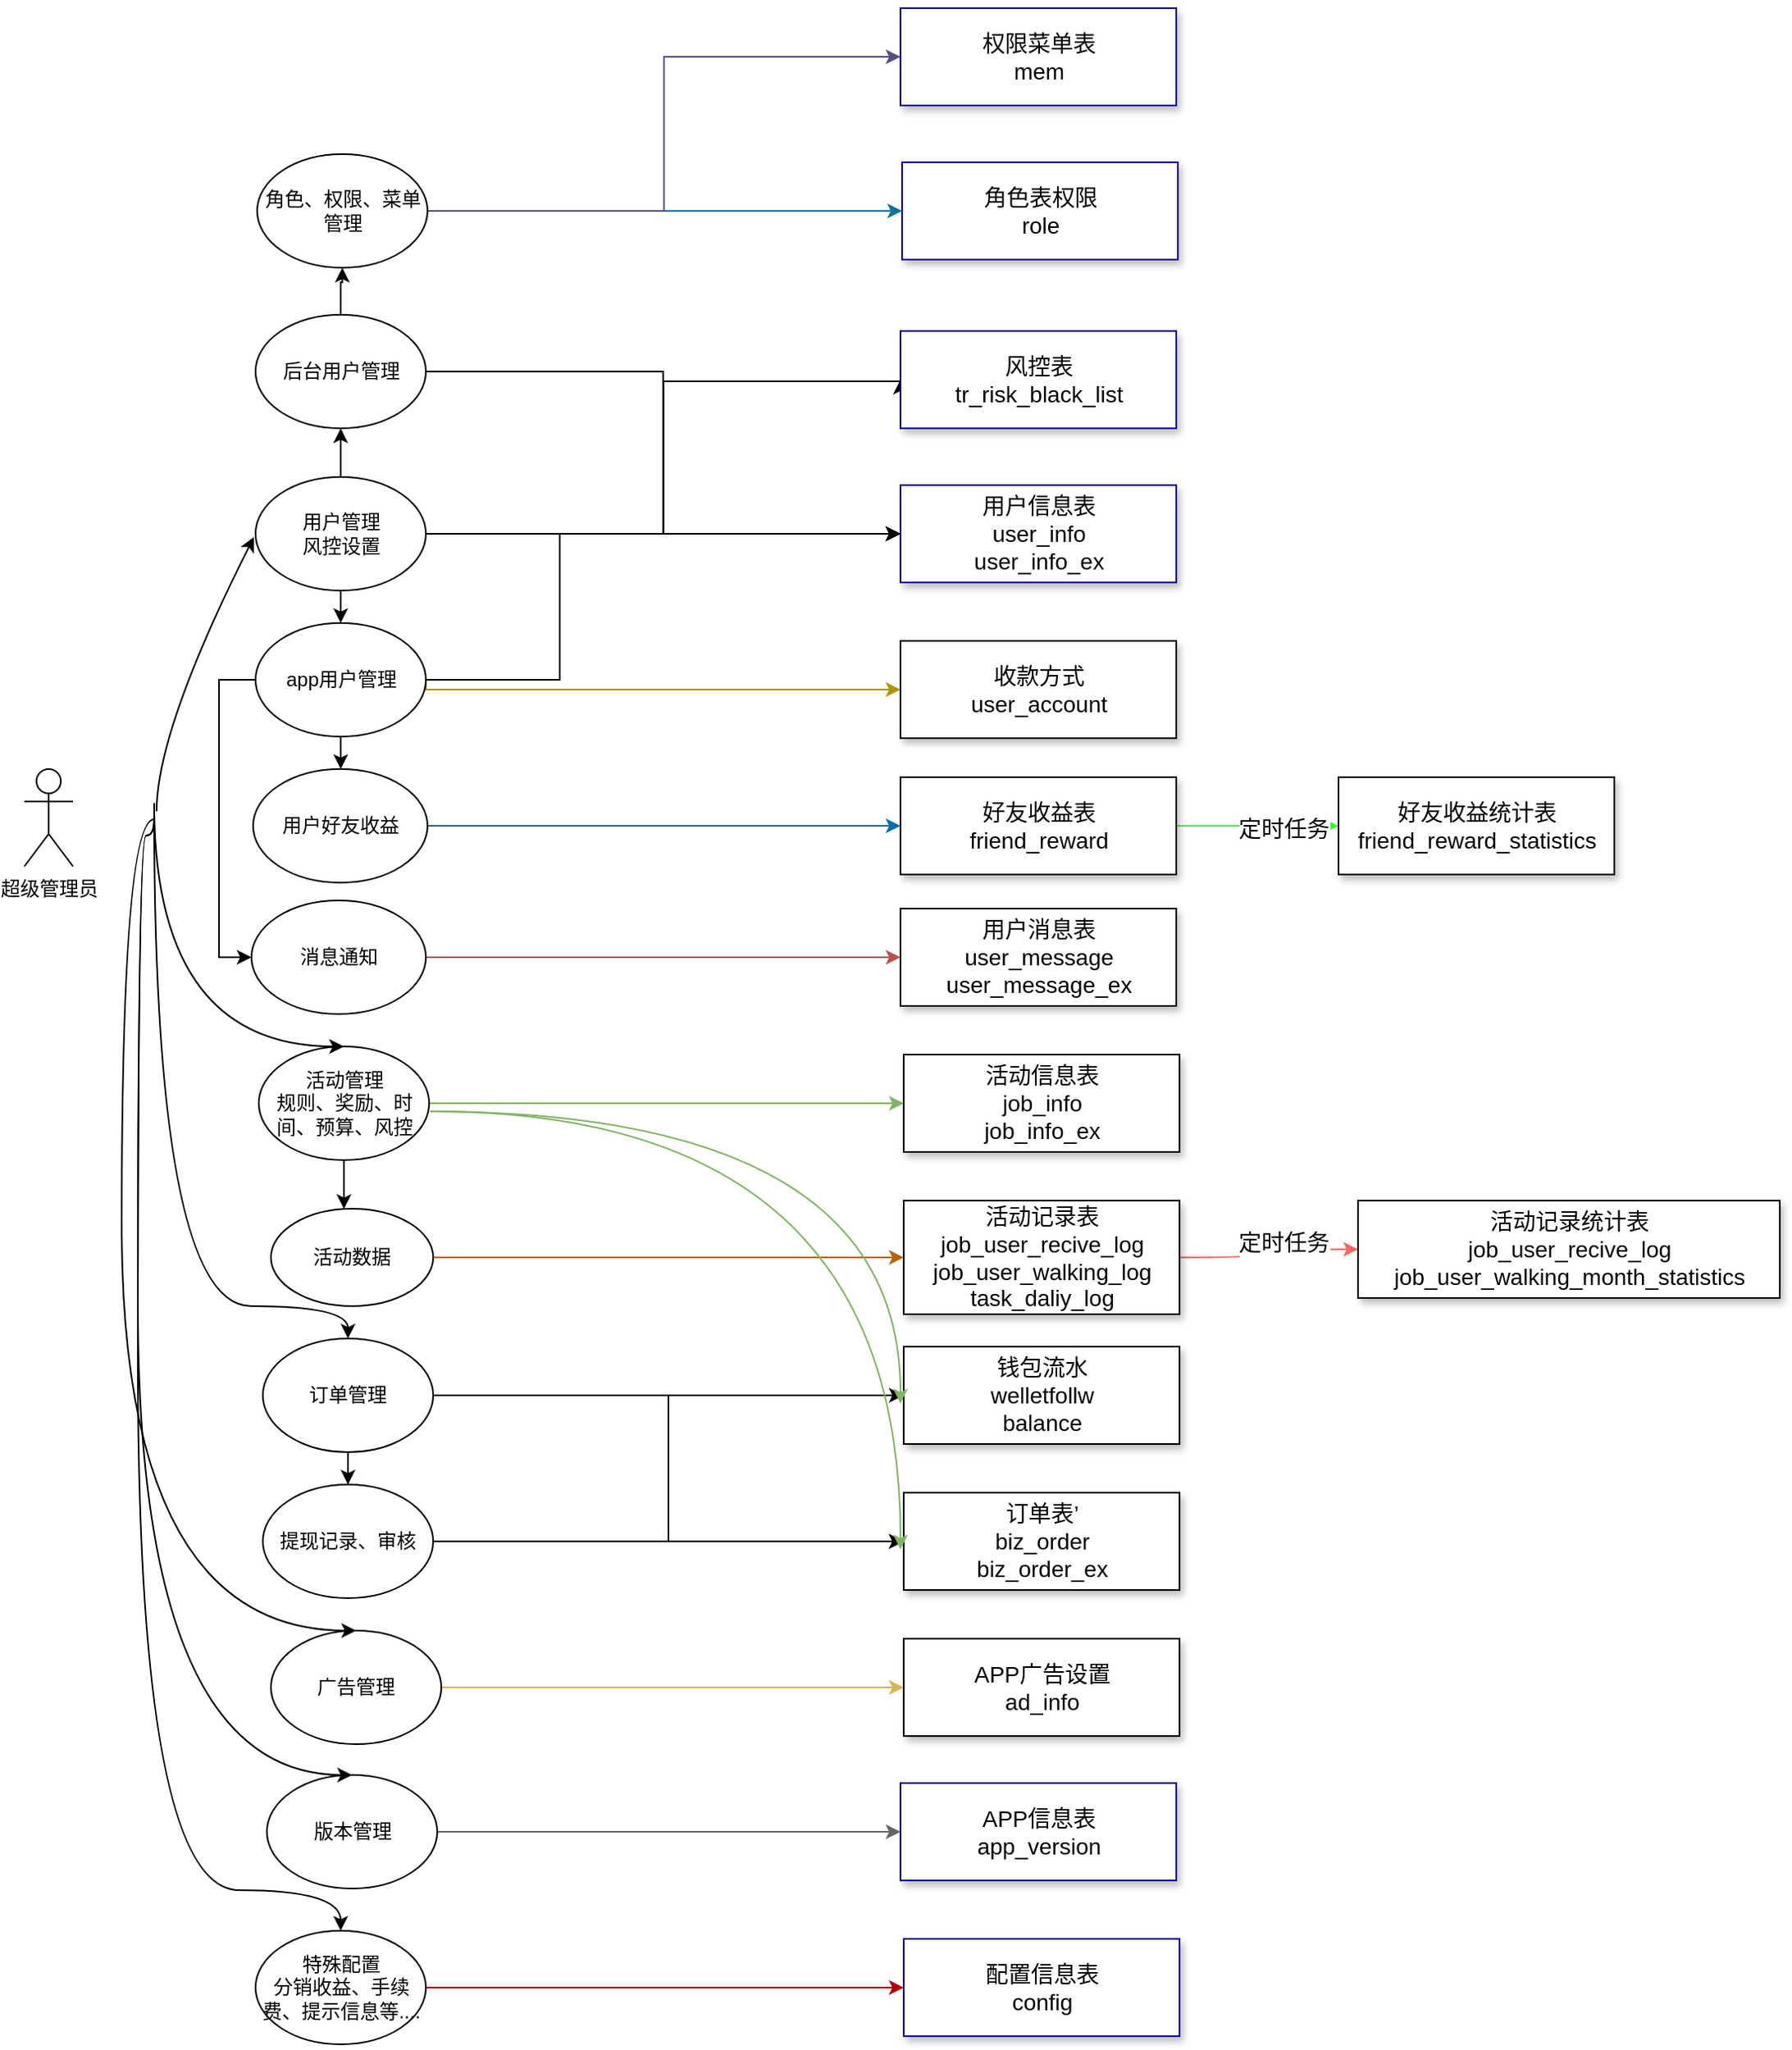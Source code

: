 <mxfile version="21.0.2" type="github">
  <diagram name="第 1 页" id="gZ24B_-ZByDiLzNrPH0H">
    <mxGraphModel dx="2074" dy="1119" grid="1" gridSize="10" guides="1" tooltips="1" connect="1" arrows="1" fold="1" page="1" pageScale="1" pageWidth="827" pageHeight="1169" math="0" shadow="0">
      <root>
        <mxCell id="0" />
        <mxCell id="1" parent="0" />
        <mxCell id="1HTCRGwQ664eHPj0kxUN-4" value="超级管理员" style="shape=umlActor;verticalLabelPosition=bottom;verticalAlign=top;html=1;outlineConnect=0;" vertex="1" parent="1">
          <mxGeometry x="90" y="559" width="30" height="60" as="geometry" />
        </mxCell>
        <mxCell id="1HTCRGwQ664eHPj0kxUN-128" style="edgeStyle=orthogonalEdgeStyle;rounded=0;orthogonalLoop=1;jettySize=auto;html=1;exitX=1;exitY=0.5;exitDx=0;exitDy=0;entryX=0;entryY=0.5;entryDx=0;entryDy=0;fillColor=#b1ddf0;strokeColor=#10739e;" edge="1" parent="1" source="1HTCRGwQ664eHPj0kxUN-5" target="1HTCRGwQ664eHPj0kxUN-124">
          <mxGeometry relative="1" as="geometry" />
        </mxCell>
        <mxCell id="1HTCRGwQ664eHPj0kxUN-129" style="edgeStyle=orthogonalEdgeStyle;rounded=0;orthogonalLoop=1;jettySize=auto;html=1;exitX=1;exitY=0.5;exitDx=0;exitDy=0;entryX=0;entryY=0.5;entryDx=0;entryDy=0;fillColor=#d0cee2;strokeColor=#56517e;" edge="1" parent="1" source="1HTCRGwQ664eHPj0kxUN-5" target="1HTCRGwQ664eHPj0kxUN-126">
          <mxGeometry relative="1" as="geometry" />
        </mxCell>
        <mxCell id="1HTCRGwQ664eHPj0kxUN-5" value="角色、权限、菜单管理" style="ellipse;whiteSpace=wrap;html=1;" vertex="1" parent="1">
          <mxGeometry x="233.5" y="180" width="105" height="70" as="geometry" />
        </mxCell>
        <mxCell id="1HTCRGwQ664eHPj0kxUN-30" value="" style="edgeStyle=orthogonalEdgeStyle;rounded=0;orthogonalLoop=1;jettySize=auto;html=1;" edge="1" parent="1" source="1HTCRGwQ664eHPj0kxUN-15" target="1HTCRGwQ664eHPj0kxUN-5">
          <mxGeometry relative="1" as="geometry" />
        </mxCell>
        <mxCell id="1HTCRGwQ664eHPj0kxUN-123" style="edgeStyle=orthogonalEdgeStyle;rounded=0;orthogonalLoop=1;jettySize=auto;html=1;entryX=0;entryY=0.5;entryDx=0;entryDy=0;" edge="1" parent="1" source="1HTCRGwQ664eHPj0kxUN-15" target="1HTCRGwQ664eHPj0kxUN-69">
          <mxGeometry relative="1" as="geometry" />
        </mxCell>
        <mxCell id="1HTCRGwQ664eHPj0kxUN-15" value="后台用户管理" style="ellipse;whiteSpace=wrap;html=1;" vertex="1" parent="1">
          <mxGeometry x="232.5" y="279" width="105" height="70" as="geometry" />
        </mxCell>
        <mxCell id="1HTCRGwQ664eHPj0kxUN-40" value="" style="edgeStyle=orthogonalEdgeStyle;rounded=0;orthogonalLoop=1;jettySize=auto;html=1;" edge="1" parent="1" source="1HTCRGwQ664eHPj0kxUN-33" target="1HTCRGwQ664eHPj0kxUN-34">
          <mxGeometry relative="1" as="geometry">
            <Array as="points">
              <mxPoint x="287" y="880" />
              <mxPoint x="287" y="880" />
            </Array>
          </mxGeometry>
        </mxCell>
        <mxCell id="1HTCRGwQ664eHPj0kxUN-99" style="edgeStyle=orthogonalEdgeStyle;rounded=0;orthogonalLoop=1;jettySize=auto;html=1;entryX=0;entryY=0.5;entryDx=0;entryDy=0;fillColor=#d5e8d4;strokeColor=#82b366;" edge="1" parent="1" source="1HTCRGwQ664eHPj0kxUN-33" target="1HTCRGwQ664eHPj0kxUN-71">
          <mxGeometry relative="1" as="geometry" />
        </mxCell>
        <mxCell id="1HTCRGwQ664eHPj0kxUN-33" value="活动管理&lt;br&gt;规则、奖励、时间、预算、风控" style="ellipse;whiteSpace=wrap;html=1;" vertex="1" parent="1">
          <mxGeometry x="234.5" y="730" width="105" height="70" as="geometry" />
        </mxCell>
        <mxCell id="1HTCRGwQ664eHPj0kxUN-116" style="edgeStyle=orthogonalEdgeStyle;rounded=0;orthogonalLoop=1;jettySize=auto;html=1;entryX=0;entryY=0.5;entryDx=0;entryDy=0;fillColor=#fad7ac;strokeColor=#b46504;" edge="1" parent="1" source="1HTCRGwQ664eHPj0kxUN-34" target="1HTCRGwQ664eHPj0kxUN-74">
          <mxGeometry relative="1" as="geometry" />
        </mxCell>
        <mxCell id="1HTCRGwQ664eHPj0kxUN-34" value="活动数据" style="ellipse;whiteSpace=wrap;html=1;" vertex="1" parent="1">
          <mxGeometry x="242" y="830" width="100" height="60" as="geometry" />
        </mxCell>
        <mxCell id="1HTCRGwQ664eHPj0kxUN-46" value="" style="edgeStyle=orthogonalEdgeStyle;rounded=0;orthogonalLoop=1;jettySize=auto;html=1;" edge="1" parent="1" source="1HTCRGwQ664eHPj0kxUN-44" target="1HTCRGwQ664eHPj0kxUN-15">
          <mxGeometry relative="1" as="geometry" />
        </mxCell>
        <mxCell id="1HTCRGwQ664eHPj0kxUN-49" style="edgeStyle=orthogonalEdgeStyle;rounded=0;orthogonalLoop=1;jettySize=auto;html=1;exitX=0.5;exitY=1;exitDx=0;exitDy=0;entryX=0.5;entryY=0;entryDx=0;entryDy=0;" edge="1" parent="1" source="1HTCRGwQ664eHPj0kxUN-44" target="1HTCRGwQ664eHPj0kxUN-48">
          <mxGeometry relative="1" as="geometry" />
        </mxCell>
        <mxCell id="1HTCRGwQ664eHPj0kxUN-118" style="edgeStyle=orthogonalEdgeStyle;rounded=0;orthogonalLoop=1;jettySize=auto;html=1;entryX=0;entryY=0.5;entryDx=0;entryDy=0;" edge="1" parent="1" source="1HTCRGwQ664eHPj0kxUN-44" target="1HTCRGwQ664eHPj0kxUN-69">
          <mxGeometry relative="1" as="geometry" />
        </mxCell>
        <mxCell id="1HTCRGwQ664eHPj0kxUN-119" style="edgeStyle=orthogonalEdgeStyle;rounded=0;orthogonalLoop=1;jettySize=auto;html=1;exitX=1;exitY=0.5;exitDx=0;exitDy=0;entryX=0;entryY=0.5;entryDx=0;entryDy=0;" edge="1" parent="1" source="1HTCRGwQ664eHPj0kxUN-44" target="1HTCRGwQ664eHPj0kxUN-70">
          <mxGeometry relative="1" as="geometry">
            <Array as="points">
              <mxPoint x="484" y="414" />
              <mxPoint x="484" y="320" />
            </Array>
          </mxGeometry>
        </mxCell>
        <mxCell id="1HTCRGwQ664eHPj0kxUN-44" value="用户管理&lt;br&gt;风控设置" style="ellipse;whiteSpace=wrap;html=1;" vertex="1" parent="1">
          <mxGeometry x="232.5" y="379" width="105" height="70" as="geometry" />
        </mxCell>
        <mxCell id="1HTCRGwQ664eHPj0kxUN-51" value="" style="edgeStyle=orthogonalEdgeStyle;rounded=0;orthogonalLoop=1;jettySize=auto;html=1;" edge="1" parent="1" source="1HTCRGwQ664eHPj0kxUN-48" target="1HTCRGwQ664eHPj0kxUN-50">
          <mxGeometry relative="1" as="geometry" />
        </mxCell>
        <mxCell id="1HTCRGwQ664eHPj0kxUN-122" style="edgeStyle=orthogonalEdgeStyle;rounded=0;orthogonalLoop=1;jettySize=auto;html=1;exitX=1;exitY=0.5;exitDx=0;exitDy=0;entryX=0;entryY=0.5;entryDx=0;entryDy=0;" edge="1" parent="1" source="1HTCRGwQ664eHPj0kxUN-48" target="1HTCRGwQ664eHPj0kxUN-69">
          <mxGeometry relative="1" as="geometry">
            <Array as="points">
              <mxPoint x="420" y="504" />
              <mxPoint x="420" y="414" />
            </Array>
          </mxGeometry>
        </mxCell>
        <mxCell id="1HTCRGwQ664eHPj0kxUN-136" style="edgeStyle=orthogonalEdgeStyle;rounded=0;orthogonalLoop=1;jettySize=auto;html=1;exitX=1;exitY=0.5;exitDx=0;exitDy=0;entryX=0;entryY=0.5;entryDx=0;entryDy=0;fillColor=#e3c800;strokeColor=#B09500;" edge="1" parent="1" source="1HTCRGwQ664eHPj0kxUN-48" target="1HTCRGwQ664eHPj0kxUN-85">
          <mxGeometry relative="1" as="geometry">
            <Array as="points">
              <mxPoint x="338" y="510" />
              <mxPoint x="600" y="510" />
            </Array>
          </mxGeometry>
        </mxCell>
        <mxCell id="1HTCRGwQ664eHPj0kxUN-143" style="edgeStyle=orthogonalEdgeStyle;rounded=0;orthogonalLoop=1;jettySize=auto;html=1;exitX=0;exitY=0.5;exitDx=0;exitDy=0;entryX=0;entryY=0.5;entryDx=0;entryDy=0;" edge="1" parent="1" source="1HTCRGwQ664eHPj0kxUN-48" target="1HTCRGwQ664eHPj0kxUN-134">
          <mxGeometry relative="1" as="geometry" />
        </mxCell>
        <mxCell id="1HTCRGwQ664eHPj0kxUN-48" value="app用户管理" style="ellipse;whiteSpace=wrap;html=1;" vertex="1" parent="1">
          <mxGeometry x="232.5" y="469" width="105" height="70" as="geometry" />
        </mxCell>
        <mxCell id="1HTCRGwQ664eHPj0kxUN-117" style="edgeStyle=orthogonalEdgeStyle;rounded=0;orthogonalLoop=1;jettySize=auto;html=1;exitX=1;exitY=0.5;exitDx=0;exitDy=0;entryX=0;entryY=0.5;entryDx=0;entryDy=0;fillColor=#1ba1e2;strokeColor=#006EAF;" edge="1" parent="1" source="1HTCRGwQ664eHPj0kxUN-50" target="1HTCRGwQ664eHPj0kxUN-80">
          <mxGeometry relative="1" as="geometry" />
        </mxCell>
        <mxCell id="1HTCRGwQ664eHPj0kxUN-50" value="用户好友收益" style="ellipse;whiteSpace=wrap;html=1;" vertex="1" parent="1">
          <mxGeometry x="231" y="559" width="107.5" height="70" as="geometry" />
        </mxCell>
        <mxCell id="1HTCRGwQ664eHPj0kxUN-57" value="" style="edgeStyle=orthogonalEdgeStyle;rounded=0;orthogonalLoop=1;jettySize=auto;html=1;" edge="1" parent="1" source="1HTCRGwQ664eHPj0kxUN-53" target="1HTCRGwQ664eHPj0kxUN-54">
          <mxGeometry relative="1" as="geometry" />
        </mxCell>
        <mxCell id="1HTCRGwQ664eHPj0kxUN-115" style="edgeStyle=orthogonalEdgeStyle;rounded=0;orthogonalLoop=1;jettySize=auto;html=1;entryX=0;entryY=0.5;entryDx=0;entryDy=0;" edge="1" parent="1" source="1HTCRGwQ664eHPj0kxUN-53" target="1HTCRGwQ664eHPj0kxUN-75">
          <mxGeometry relative="1" as="geometry" />
        </mxCell>
        <mxCell id="1HTCRGwQ664eHPj0kxUN-53" value="订单管理" style="ellipse;whiteSpace=wrap;html=1;" vertex="1" parent="1">
          <mxGeometry x="237" y="910" width="105" height="70" as="geometry" />
        </mxCell>
        <mxCell id="1HTCRGwQ664eHPj0kxUN-105" style="edgeStyle=orthogonalEdgeStyle;rounded=0;orthogonalLoop=1;jettySize=auto;html=1;exitX=1;exitY=0.5;exitDx=0;exitDy=0;entryX=0;entryY=0.5;entryDx=0;entryDy=0;" edge="1" parent="1" source="1HTCRGwQ664eHPj0kxUN-54" target="1HTCRGwQ664eHPj0kxUN-75">
          <mxGeometry relative="1" as="geometry" />
        </mxCell>
        <mxCell id="1HTCRGwQ664eHPj0kxUN-106" style="edgeStyle=orthogonalEdgeStyle;rounded=0;orthogonalLoop=1;jettySize=auto;html=1;exitX=1;exitY=0.5;exitDx=0;exitDy=0;entryX=0;entryY=0.5;entryDx=0;entryDy=0;" edge="1" parent="1" source="1HTCRGwQ664eHPj0kxUN-54" target="1HTCRGwQ664eHPj0kxUN-76">
          <mxGeometry relative="1" as="geometry" />
        </mxCell>
        <mxCell id="1HTCRGwQ664eHPj0kxUN-54" value="提现记录、审核" style="ellipse;whiteSpace=wrap;html=1;" vertex="1" parent="1">
          <mxGeometry x="237" y="1000" width="105" height="70" as="geometry" />
        </mxCell>
        <mxCell id="1HTCRGwQ664eHPj0kxUN-86" style="edgeStyle=orthogonalEdgeStyle;rounded=0;orthogonalLoop=1;jettySize=auto;html=1;entryX=0;entryY=0.5;entryDx=0;entryDy=0;fillColor=#fff2cc;strokeColor=#d6b656;" edge="1" parent="1" source="1HTCRGwQ664eHPj0kxUN-55" target="1HTCRGwQ664eHPj0kxUN-84">
          <mxGeometry relative="1" as="geometry" />
        </mxCell>
        <mxCell id="1HTCRGwQ664eHPj0kxUN-55" value="广告管理" style="ellipse;whiteSpace=wrap;html=1;" vertex="1" parent="1">
          <mxGeometry x="242" y="1090" width="105" height="70" as="geometry" />
        </mxCell>
        <mxCell id="1HTCRGwQ664eHPj0kxUN-88" style="edgeStyle=orthogonalEdgeStyle;rounded=0;orthogonalLoop=1;jettySize=auto;html=1;entryX=0;entryY=0.5;entryDx=0;entryDy=0;fillColor=#f5f5f5;strokeColor=#666666;" edge="1" parent="1" source="1HTCRGwQ664eHPj0kxUN-58" target="1HTCRGwQ664eHPj0kxUN-83">
          <mxGeometry relative="1" as="geometry" />
        </mxCell>
        <mxCell id="1HTCRGwQ664eHPj0kxUN-58" value="版本管理" style="ellipse;whiteSpace=wrap;html=1;" vertex="1" parent="1">
          <mxGeometry x="239.5" y="1179" width="105" height="70" as="geometry" />
        </mxCell>
        <mxCell id="1HTCRGwQ664eHPj0kxUN-132" style="edgeStyle=orthogonalEdgeStyle;rounded=0;orthogonalLoop=1;jettySize=auto;html=1;exitX=1;exitY=0.5;exitDx=0;exitDy=0;entryX=0;entryY=0.5;entryDx=0;entryDy=0;fillColor=#e51400;strokeColor=#B20000;" edge="1" parent="1" source="1HTCRGwQ664eHPj0kxUN-59" target="1HTCRGwQ664eHPj0kxUN-131">
          <mxGeometry relative="1" as="geometry" />
        </mxCell>
        <mxCell id="1HTCRGwQ664eHPj0kxUN-59" value="特殊配置&lt;br&gt;分销收益、手续费、提示信息等...." style="ellipse;whiteSpace=wrap;html=1;" vertex="1" parent="1">
          <mxGeometry x="232.5" y="1275" width="105" height="70" as="geometry" />
        </mxCell>
        <mxCell id="1HTCRGwQ664eHPj0kxUN-62" value="" style="curved=1;endArrow=classic;html=1;rounded=0;" edge="1" parent="1">
          <mxGeometry width="50" height="50" relative="1" as="geometry">
            <mxPoint x="171.5" y="585" as="sourcePoint" />
            <mxPoint x="231.5" y="416" as="targetPoint" />
            <Array as="points">
              <mxPoint x="171.5" y="535" />
            </Array>
          </mxGeometry>
        </mxCell>
        <mxCell id="1HTCRGwQ664eHPj0kxUN-64" value="" style="edgeStyle=orthogonalEdgeStyle;curved=1;rounded=0;orthogonalLoop=1;jettySize=auto;html=1;fontSize=14;entryX=0.5;entryY=0;entryDx=0;entryDy=0;" edge="1" parent="1" target="1HTCRGwQ664eHPj0kxUN-33">
          <mxGeometry relative="1" as="geometry">
            <mxPoint x="170" y="580" as="sourcePoint" />
            <mxPoint x="300" y="755" as="targetPoint" />
            <Array as="points">
              <mxPoint x="170" y="730" />
            </Array>
          </mxGeometry>
        </mxCell>
        <mxCell id="1HTCRGwQ664eHPj0kxUN-65" value="" style="edgeStyle=orthogonalEdgeStyle;curved=1;rounded=0;orthogonalLoop=1;jettySize=auto;html=1;fontSize=14;entryX=0.5;entryY=0;entryDx=0;entryDy=0;" edge="1" parent="1" target="1HTCRGwQ664eHPj0kxUN-53">
          <mxGeometry relative="1" as="geometry">
            <mxPoint x="170" y="585" as="sourcePoint" />
            <mxPoint x="300" y="755" as="targetPoint" />
            <Array as="points">
              <mxPoint x="170" y="890" />
              <mxPoint x="290" y="890" />
            </Array>
          </mxGeometry>
        </mxCell>
        <mxCell id="1HTCRGwQ664eHPj0kxUN-66" value="" style="edgeStyle=orthogonalEdgeStyle;curved=1;rounded=0;orthogonalLoop=1;jettySize=auto;html=1;fontSize=14;" edge="1" parent="1" target="1HTCRGwQ664eHPj0kxUN-55">
          <mxGeometry relative="1" as="geometry">
            <mxPoint x="170" y="590" as="sourcePoint" />
            <mxPoint x="298" y="840" as="targetPoint" />
            <Array as="points">
              <mxPoint x="150" y="590" />
              <mxPoint x="150" y="1090" />
            </Array>
          </mxGeometry>
        </mxCell>
        <mxCell id="1HTCRGwQ664eHPj0kxUN-67" value="" style="edgeStyle=orthogonalEdgeStyle;curved=1;rounded=0;orthogonalLoop=1;jettySize=auto;html=1;fontSize=14;entryX=0.5;entryY=0;entryDx=0;entryDy=0;" edge="1" parent="1" target="1HTCRGwQ664eHPj0kxUN-58">
          <mxGeometry relative="1" as="geometry">
            <mxPoint x="170" y="590" as="sourcePoint" />
            <mxPoint x="303" y="1020" as="targetPoint" />
            <Array as="points">
              <mxPoint x="170" y="600" />
              <mxPoint x="160" y="600" />
              <mxPoint x="160" y="1179" />
            </Array>
          </mxGeometry>
        </mxCell>
        <mxCell id="1HTCRGwQ664eHPj0kxUN-68" value="" style="edgeStyle=orthogonalEdgeStyle;curved=1;rounded=0;orthogonalLoop=1;jettySize=auto;html=1;fontSize=14;entryX=0.5;entryY=0;entryDx=0;entryDy=0;" edge="1" parent="1" target="1HTCRGwQ664eHPj0kxUN-59">
          <mxGeometry relative="1" as="geometry">
            <mxPoint x="170" y="590" as="sourcePoint" />
            <mxPoint x="303" y="1020" as="targetPoint" />
            <Array as="points">
              <mxPoint x="170" y="600" />
              <mxPoint x="160" y="600" />
              <mxPoint x="160" y="1250" />
              <mxPoint x="285" y="1250" />
            </Array>
          </mxGeometry>
        </mxCell>
        <mxCell id="1HTCRGwQ664eHPj0kxUN-69" value="用户信息表&lt;br&gt;user_info&lt;br&gt;user_info_ex" style="html=1;fontSize=14;shadow=1;strokeColor=#000099;" vertex="1" parent="1">
          <mxGeometry x="630" y="384" width="170" height="60" as="geometry" />
        </mxCell>
        <mxCell id="1HTCRGwQ664eHPj0kxUN-70" value="风控表&lt;br&gt;tr_risk_black_list" style="html=1;fontSize=14;shadow=1;strokeColor=#000099;" vertex="1" parent="1">
          <mxGeometry x="630" y="289" width="170" height="60" as="geometry" />
        </mxCell>
        <mxCell id="1HTCRGwQ664eHPj0kxUN-71" value="活动信息表&lt;br&gt;job_info&lt;br&gt;job_info_ex" style="html=1;fontSize=14;shadow=1;strokeColor=#000000;" vertex="1" parent="1">
          <mxGeometry x="632" y="735" width="170" height="60" as="geometry" />
        </mxCell>
        <mxCell id="1HTCRGwQ664eHPj0kxUN-72" style="edgeStyle=orthogonalEdgeStyle;curved=1;rounded=0;orthogonalLoop=1;jettySize=auto;html=1;fontSize=14;strokeColor=#FF6666;" edge="1" parent="1" source="1HTCRGwQ664eHPj0kxUN-74" target="1HTCRGwQ664eHPj0kxUN-77">
          <mxGeometry relative="1" as="geometry">
            <mxPoint x="952" y="855" as="targetPoint" />
          </mxGeometry>
        </mxCell>
        <mxCell id="1HTCRGwQ664eHPj0kxUN-73" value="定时任务" style="edgeLabel;html=1;align=center;verticalAlign=middle;resizable=0;points=[];fontSize=14;" vertex="1" connectable="0" parent="1HTCRGwQ664eHPj0kxUN-72">
          <mxGeometry x="0.2" y="4" relative="1" as="geometry">
            <mxPoint as="offset" />
          </mxGeometry>
        </mxCell>
        <mxCell id="1HTCRGwQ664eHPj0kxUN-74" value="活动记录表&lt;br&gt;job_user_recive_log&lt;br&gt;job_user_walking_log&lt;br&gt;task_daliy_log" style="html=1;fontSize=14;shadow=1;strokeColor=#000000;" vertex="1" parent="1">
          <mxGeometry x="632" y="825" width="170" height="70" as="geometry" />
        </mxCell>
        <mxCell id="1HTCRGwQ664eHPj0kxUN-75" value="订单表’&lt;br&gt;biz_order&lt;br&gt;biz_order_ex" style="html=1;fontSize=14;shadow=1;strokeColor=#000000;" vertex="1" parent="1">
          <mxGeometry x="632" y="1005" width="170" height="60" as="geometry" />
        </mxCell>
        <mxCell id="1HTCRGwQ664eHPj0kxUN-76" value="钱包流水&lt;br&gt;welletfollw&lt;br&gt;balance" style="html=1;fontSize=14;shadow=1;strokeColor=#000000;" vertex="1" parent="1">
          <mxGeometry x="632" y="915" width="170" height="60" as="geometry" />
        </mxCell>
        <mxCell id="1HTCRGwQ664eHPj0kxUN-77" value="活动记录统计表&lt;br&gt;job_user_recive_log&lt;br&gt;job_user_walking_month_statistics" style="html=1;fontSize=14;shadow=1;strokeColor=#000000;" vertex="1" parent="1">
          <mxGeometry x="912" y="825" width="260" height="60" as="geometry" />
        </mxCell>
        <mxCell id="1HTCRGwQ664eHPj0kxUN-78" style="edgeStyle=orthogonalEdgeStyle;curved=1;rounded=0;orthogonalLoop=1;jettySize=auto;html=1;entryX=0;entryY=0.5;entryDx=0;entryDy=0;fontSize=14;strokeColor=#33FF33;" edge="1" parent="1" source="1HTCRGwQ664eHPj0kxUN-80" target="1HTCRGwQ664eHPj0kxUN-81">
          <mxGeometry relative="1" as="geometry" />
        </mxCell>
        <mxCell id="1HTCRGwQ664eHPj0kxUN-79" value="定时任务" style="edgeLabel;html=1;align=center;verticalAlign=middle;resizable=0;points=[];fontSize=14;" vertex="1" connectable="0" parent="1HTCRGwQ664eHPj0kxUN-78">
          <mxGeometry x="0.307" y="-2" relative="1" as="geometry">
            <mxPoint as="offset" />
          </mxGeometry>
        </mxCell>
        <mxCell id="1HTCRGwQ664eHPj0kxUN-80" value="好友收益表&lt;br&gt;friend_reward&lt;br&gt;" style="html=1;fontSize=14;shadow=1;strokeColor=#000000;" vertex="1" parent="1">
          <mxGeometry x="630" y="564" width="170" height="60" as="geometry" />
        </mxCell>
        <mxCell id="1HTCRGwQ664eHPj0kxUN-81" value="好友收益统计表&lt;br&gt;friend_reward_statistics" style="html=1;fontSize=14;shadow=1;strokeColor=#000000;" vertex="1" parent="1">
          <mxGeometry x="900" y="564" width="170" height="60" as="geometry" />
        </mxCell>
        <mxCell id="1HTCRGwQ664eHPj0kxUN-82" value="用户消息表&lt;br&gt;user_message&lt;br&gt;user_message_ex" style="html=1;fontSize=14;shadow=1;strokeColor=#000000;" vertex="1" parent="1">
          <mxGeometry x="630" y="645" width="170" height="60" as="geometry" />
        </mxCell>
        <mxCell id="1HTCRGwQ664eHPj0kxUN-83" value="APP信息表&lt;br&gt;app_version&lt;br&gt;" style="html=1;fontSize=14;shadow=1;strokeColor=#000099;" vertex="1" parent="1">
          <mxGeometry x="630" y="1184" width="170" height="60" as="geometry" />
        </mxCell>
        <mxCell id="1HTCRGwQ664eHPj0kxUN-84" value="APP广告设置&lt;br&gt;ad_info&lt;br&gt;" style="html=1;fontSize=14;shadow=1;strokeColor=#000000;" vertex="1" parent="1">
          <mxGeometry x="632" y="1095" width="170" height="60" as="geometry" />
        </mxCell>
        <mxCell id="1HTCRGwQ664eHPj0kxUN-85" value="收款方式&lt;br&gt;user_account" style="html=1;fontSize=14;shadow=1;strokeColor=#000000;" vertex="1" parent="1">
          <mxGeometry x="630" y="480" width="170" height="60" as="geometry" />
        </mxCell>
        <mxCell id="1HTCRGwQ664eHPj0kxUN-124" value="角色表权限&lt;br&gt;role" style="html=1;fontSize=14;shadow=1;strokeColor=#000099;" vertex="1" parent="1">
          <mxGeometry x="631" y="185" width="170" height="60" as="geometry" />
        </mxCell>
        <mxCell id="1HTCRGwQ664eHPj0kxUN-126" value="权限菜单表&lt;br&gt;mem" style="html=1;fontSize=14;shadow=1;strokeColor=#000099;" vertex="1" parent="1">
          <mxGeometry x="630" y="90" width="170" height="60" as="geometry" />
        </mxCell>
        <mxCell id="1HTCRGwQ664eHPj0kxUN-131" value="配置信息表&lt;br&gt;config" style="html=1;fontSize=14;shadow=1;strokeColor=#000099;" vertex="1" parent="1">
          <mxGeometry x="632" y="1280" width="170" height="60" as="geometry" />
        </mxCell>
        <mxCell id="1HTCRGwQ664eHPj0kxUN-135" style="edgeStyle=orthogonalEdgeStyle;rounded=0;orthogonalLoop=1;jettySize=auto;html=1;fillColor=#f8cecc;strokeColor=#b85450;" edge="1" parent="1" source="1HTCRGwQ664eHPj0kxUN-134" target="1HTCRGwQ664eHPj0kxUN-82">
          <mxGeometry relative="1" as="geometry" />
        </mxCell>
        <mxCell id="1HTCRGwQ664eHPj0kxUN-134" value="消息通知" style="ellipse;whiteSpace=wrap;html=1;" vertex="1" parent="1">
          <mxGeometry x="230" y="640" width="107.5" height="70" as="geometry" />
        </mxCell>
        <mxCell id="1HTCRGwQ664eHPj0kxUN-150" style="edgeStyle=orthogonalEdgeStyle;curved=1;rounded=0;orthogonalLoop=1;jettySize=auto;html=1;fontSize=14;strokeColor=#82b366;fillColor=#d5e8d4;" edge="1" parent="1">
          <mxGeometry relative="1" as="geometry">
            <mxPoint x="342" y="770" as="sourcePoint" />
            <mxPoint x="630" y="1040" as="targetPoint" />
          </mxGeometry>
        </mxCell>
        <mxCell id="1HTCRGwQ664eHPj0kxUN-151" style="edgeStyle=orthogonalEdgeStyle;curved=1;rounded=0;orthogonalLoop=1;jettySize=auto;html=1;fontSize=14;strokeColor=#82b366;fillColor=#d5e8d4;" edge="1" parent="1">
          <mxGeometry relative="1" as="geometry">
            <mxPoint x="340" y="770" as="sourcePoint" />
            <mxPoint x="630" y="950" as="targetPoint" />
          </mxGeometry>
        </mxCell>
      </root>
    </mxGraphModel>
  </diagram>
</mxfile>
